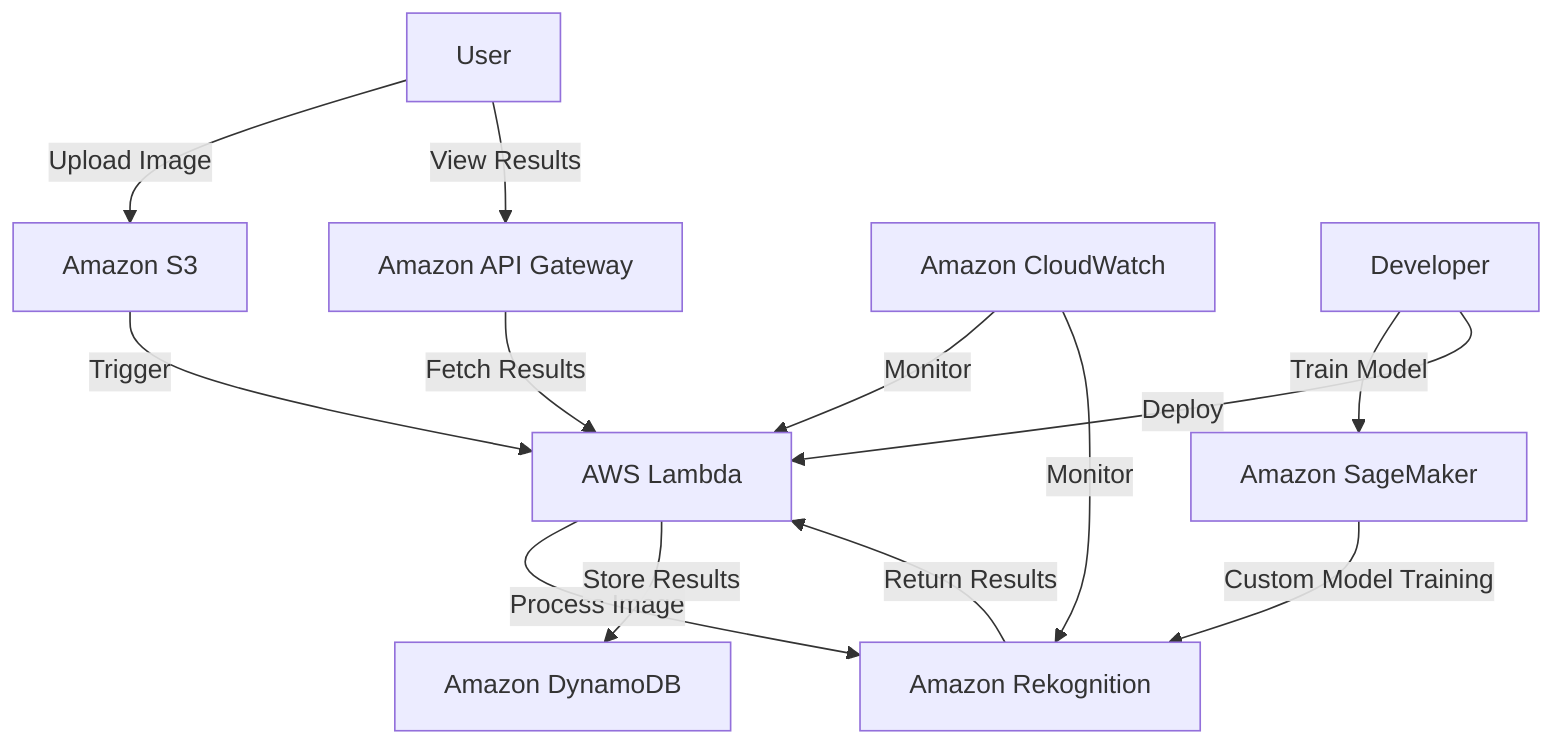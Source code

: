 graph TD
    User[User] -->|Upload Image| S3[Amazon S3]
    S3 -->|Trigger| Lambda[AWS Lambda]
    Lambda -->|Process Image| Rekognition[Amazon Rekognition]
    
    Rekognition -->|Return Results| Lambda
    Lambda -->|Store Results| DynamoDB[Amazon DynamoDB]
    
    User -->|View Results| APIGateway[Amazon API Gateway]
    APIGateway -->|Fetch Results| Lambda
    
    SageMaker[Amazon SageMaker] -->|Custom Model Training| Rekognition
    
    CloudWatch[Amazon CloudWatch] -->|Monitor| Lambda
    CloudWatch -->|Monitor| Rekognition
    
    Developer[Developer] -->|Train Model| SageMaker
    Developer -->|Deploy| Lambda
